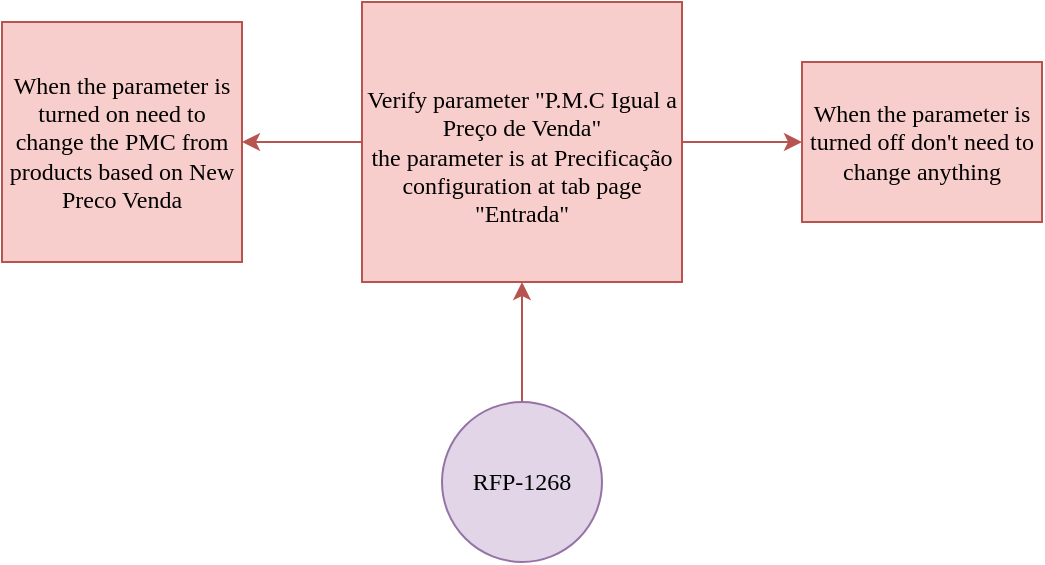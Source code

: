 <mxfile version="22.1.16" type="github">
  <diagram name="Page-1" id="I3oJ50PnYcfgqcAo5yfL">
    <mxGraphModel dx="1687" dy="887" grid="1" gridSize="10" guides="1" tooltips="1" connect="1" arrows="1" fold="1" page="1" pageScale="1" pageWidth="827" pageHeight="1169" math="0" shadow="0">
      <root>
        <mxCell id="0" />
        <mxCell id="1" parent="0" />
        <mxCell id="W_m7I9tnZk214C1UOgrq-13" value="" style="edgeStyle=orthogonalEdgeStyle;rounded=0;orthogonalLoop=1;jettySize=auto;html=1;fillColor=#f8cecc;strokeColor=#b85450;" edge="1" parent="1" source="W_m7I9tnZk214C1UOgrq-1" target="W_m7I9tnZk214C1UOgrq-12">
          <mxGeometry relative="1" as="geometry" />
        </mxCell>
        <mxCell id="W_m7I9tnZk214C1UOgrq-1" value="RFP-1268" style="ellipse;whiteSpace=wrap;html=1;aspect=fixed;fillColor=#e1d5e7;strokeColor=#9673a6;fontFamily=Lucida Console;" vertex="1" parent="1">
          <mxGeometry x="370" y="350" width="80" height="80" as="geometry" />
        </mxCell>
        <mxCell id="W_m7I9tnZk214C1UOgrq-16" value="" style="edgeStyle=orthogonalEdgeStyle;rounded=0;orthogonalLoop=1;jettySize=auto;html=1;fillColor=#f8cecc;strokeColor=#b85450;" edge="1" parent="1" source="W_m7I9tnZk214C1UOgrq-12" target="W_m7I9tnZk214C1UOgrq-15">
          <mxGeometry relative="1" as="geometry" />
        </mxCell>
        <mxCell id="W_m7I9tnZk214C1UOgrq-18" value="" style="edgeStyle=orthogonalEdgeStyle;rounded=0;orthogonalLoop=1;jettySize=auto;html=1;fillColor=#f8cecc;strokeColor=#b85450;" edge="1" parent="1" source="W_m7I9tnZk214C1UOgrq-12" target="W_m7I9tnZk214C1UOgrq-17">
          <mxGeometry relative="1" as="geometry" />
        </mxCell>
        <mxCell id="W_m7I9tnZk214C1UOgrq-12" value="&lt;br&gt;Verify parameter &quot;P.M.C Igual a Preço de Venda&quot; &lt;br&gt;the parameter is at Precificação configuration at tab page &quot;Entrada&quot;" style="whiteSpace=wrap;html=1;fillColor=#f8cecc;strokeColor=#b85450;fontFamily=Lucida Console;" vertex="1" parent="1">
          <mxGeometry x="330" y="150" width="160" height="140" as="geometry" />
        </mxCell>
        <mxCell id="W_m7I9tnZk214C1UOgrq-15" value="When the parameter is turned on need to change the PMC from products based on New Preco Venda" style="whiteSpace=wrap;html=1;fontFamily=Lucida Console;fillColor=#f8cecc;strokeColor=#b85450;" vertex="1" parent="1">
          <mxGeometry x="150" y="160" width="120" height="120" as="geometry" />
        </mxCell>
        <mxCell id="W_m7I9tnZk214C1UOgrq-17" value="When the parameter is turned off don&#39;t need to change anything" style="whiteSpace=wrap;html=1;fontFamily=Lucida Console;fillColor=#f8cecc;strokeColor=#b85450;" vertex="1" parent="1">
          <mxGeometry x="550" y="180" width="120" height="80" as="geometry" />
        </mxCell>
      </root>
    </mxGraphModel>
  </diagram>
</mxfile>
